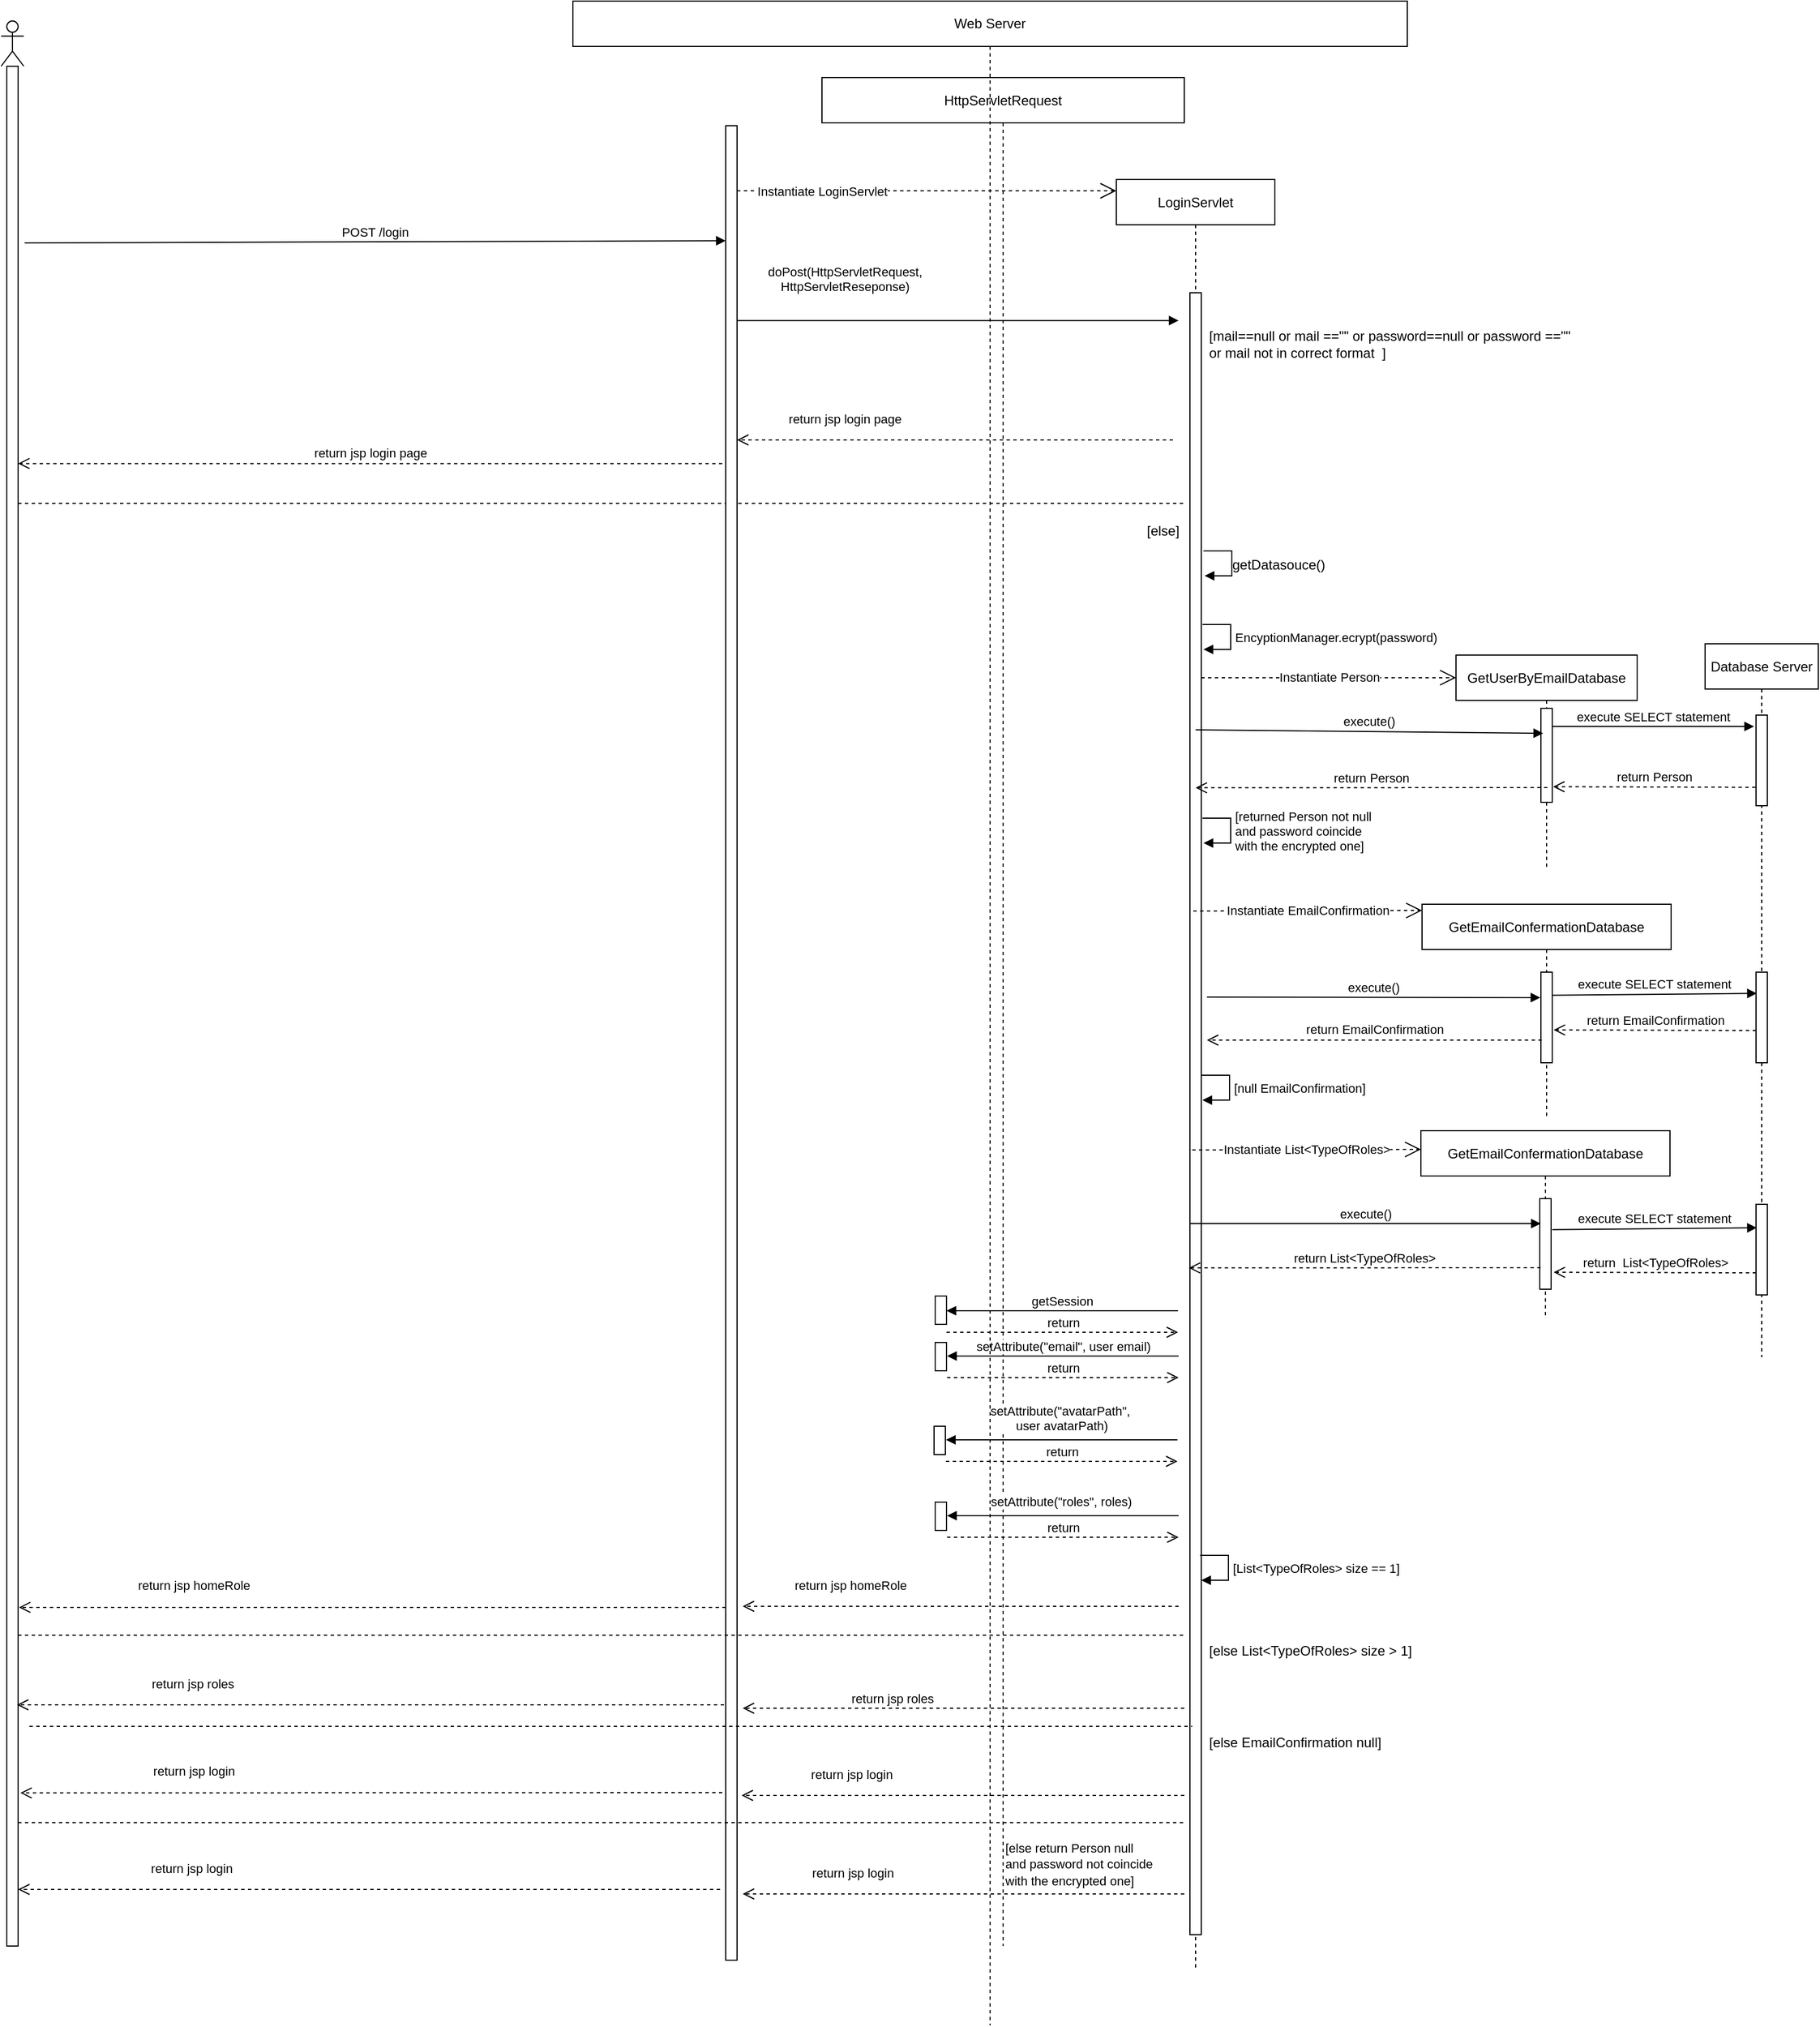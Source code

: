 <mxfile version="17.4.0" type="device"><diagram id="kgpKYQtTHZ0yAKxKKP6v" name="Page-1"><mxGraphModel dx="5393" dy="2476" grid="1" gridSize="10" guides="1" tooltips="1" connect="1" arrows="1" fold="1" page="1" pageScale="1" pageWidth="850" pageHeight="1100" math="0" shadow="0"><root><mxCell id="0"/><mxCell id="1" parent="0"/><mxCell id="BFBkpA3-RrH07182lcI--8" value="LoginServlet" style="shape=umlLifeline;perimeter=lifelinePerimeter;whiteSpace=wrap;html=1;container=1;collapsible=0;recursiveResize=0;outlineConnect=0;" vertex="1" parent="1"><mxGeometry x="125" y="-942.5" width="140" height="1580" as="geometry"/></mxCell><mxCell id="BFBkpA3-RrH07182lcI--9" value="" style="html=1;points=[];perimeter=orthogonalPerimeter;" vertex="1" parent="BFBkpA3-RrH07182lcI--8"><mxGeometry x="65" y="100" width="10" height="1450" as="geometry"/></mxCell><mxCell id="BFBkpA3-RrH07182lcI--10" value="EncyptionManager.ecrypt(password)" style="edgeStyle=orthogonalEdgeStyle;html=1;align=left;spacingLeft=2;endArrow=block;rounded=0;entryX=1.1;entryY=0.425;entryDx=0;entryDy=0;entryPerimeter=0;" edge="1" parent="BFBkpA3-RrH07182lcI--8"><mxGeometry x="0.013" relative="1" as="geometry"><mxPoint x="76" y="393" as="sourcePoint"/><Array as="points"><mxPoint x="101" y="393"/><mxPoint x="101" y="415"/></Array><mxPoint x="77.0" y="415" as="targetPoint"/><mxPoint as="offset"/></mxGeometry></mxCell><mxCell id="BFBkpA3-RrH07182lcI--31" value="&lt;div align=&quot;left&quot;&gt;[else]&lt;/div&gt;" style="text;html=1;align=left;verticalAlign=middle;resizable=0;points=[];autosize=1;" vertex="1" parent="BFBkpA3-RrH07182lcI--8"><mxGeometry x="25" y="300" width="40" height="20" as="geometry"/></mxCell><mxCell id="BFBkpA3-RrH07182lcI--11" value="GetUserByEmailDatabase" style="shape=umlLifeline;perimeter=lifelinePerimeter;whiteSpace=wrap;html=1;container=1;collapsible=0;recursiveResize=0;outlineConnect=0;" vertex="1" parent="1"><mxGeometry x="425" y="-522.5" width="160" height="190" as="geometry"/></mxCell><mxCell id="BFBkpA3-RrH07182lcI--26" value="" style="html=1;points=[];perimeter=orthogonalPerimeter;" vertex="1" parent="BFBkpA3-RrH07182lcI--11"><mxGeometry x="75" y="47" width="10" height="83" as="geometry"/></mxCell><mxCell id="BFBkpA3-RrH07182lcI--13" value="" style="shape=umlLifeline;participant=umlActor;perimeter=lifelinePerimeter;whiteSpace=wrap;html=1;container=1;collapsible=0;recursiveResize=0;verticalAlign=top;spacingTop=36;outlineConnect=0;" vertex="1" parent="1"><mxGeometry x="-860" y="-1082.5" width="20" height="1010" as="geometry"/></mxCell><mxCell id="BFBkpA3-RrH07182lcI--15" value="Database Server" style="shape=umlLifeline;perimeter=lifelinePerimeter;whiteSpace=wrap;html=1;container=1;collapsible=0;recursiveResize=0;outlineConnect=0;" vertex="1" parent="1"><mxGeometry x="645" y="-532.5" width="100" height="630" as="geometry"/></mxCell><mxCell id="BFBkpA3-RrH07182lcI--53" value="" style="html=1;points=[];perimeter=orthogonalPerimeter;" vertex="1" parent="BFBkpA3-RrH07182lcI--15"><mxGeometry x="45" y="63" width="10" height="80" as="geometry"/></mxCell><mxCell id="BFBkpA3-RrH07182lcI--73" value="" style="html=1;points=[];perimeter=orthogonalPerimeter;" vertex="1" parent="BFBkpA3-RrH07182lcI--15"><mxGeometry x="45" y="290" width="10" height="80" as="geometry"/></mxCell><mxCell id="BFBkpA3-RrH07182lcI--74" value="return EmailConfirmation" style="html=1;verticalAlign=bottom;endArrow=open;dashed=1;endSize=8;exitX=-0.05;exitY=0.797;exitDx=0;exitDy=0;exitPerimeter=0;entryX=1.075;entryY=0.834;entryDx=0;entryDy=0;entryPerimeter=0;" edge="1" parent="BFBkpA3-RrH07182lcI--15"><mxGeometry relative="1" as="geometry"><mxPoint x="45" y="341.54" as="sourcePoint"/><mxPoint x="-133.75" y="341.002" as="targetPoint"/></mxGeometry></mxCell><mxCell id="BFBkpA3-RrH07182lcI--86" value="" style="html=1;points=[];perimeter=orthogonalPerimeter;" vertex="1" parent="BFBkpA3-RrH07182lcI--15"><mxGeometry x="45" y="495" width="10" height="80" as="geometry"/></mxCell><mxCell id="BFBkpA3-RrH07182lcI--88" value="return&amp;nbsp; List&amp;lt;TypeOfRoles&amp;gt;" style="html=1;verticalAlign=bottom;endArrow=open;dashed=1;endSize=8;exitX=-0.05;exitY=0.797;exitDx=0;exitDy=0;exitPerimeter=0;entryX=1.075;entryY=0.834;entryDx=0;entryDy=0;entryPerimeter=0;" edge="1" parent="BFBkpA3-RrH07182lcI--15"><mxGeometry relative="1" as="geometry"><mxPoint x="45" y="555.54" as="sourcePoint"/><mxPoint x="-133.75" y="555.002" as="targetPoint"/></mxGeometry></mxCell><mxCell id="BFBkpA3-RrH07182lcI--17" value="Instantiate LoginServlet" style="endArrow=open;endSize=12;dashed=1;html=1;" edge="1" parent="1"><mxGeometry x="-0.552" width="160" relative="1" as="geometry"><mxPoint x="-210" y="-932.5" as="sourcePoint"/><mxPoint x="125" y="-932.5" as="targetPoint"/><mxPoint as="offset"/></mxGeometry></mxCell><mxCell id="BFBkpA3-RrH07182lcI--18" value="doPost(HttpServletRequest,&lt;br&gt;HttpServletReseponse)" style="html=1;verticalAlign=bottom;endArrow=block;exitX=0.914;exitY=0.228;exitDx=0;exitDy=0;exitPerimeter=0;" edge="1" parent="1"><mxGeometry x="-0.509" y="21" width="80" relative="1" as="geometry"><mxPoint x="-210.86" y="-817.9" as="sourcePoint"/><mxPoint x="180" y="-817.9" as="targetPoint"/><mxPoint as="offset"/></mxGeometry></mxCell><mxCell id="BFBkpA3-RrH07182lcI--19" value="POST /login" style="html=1;verticalAlign=bottom;endArrow=block;exitX=1.575;exitY=0.094;exitDx=0;exitDy=0;exitPerimeter=0;" edge="1" parent="1" source="BFBkpA3-RrH07182lcI--14"><mxGeometry width="80" relative="1" as="geometry"><mxPoint x="-355" y="-952.5" as="sourcePoint"/><mxPoint x="-220" y="-888.42" as="targetPoint"/></mxGeometry></mxCell><mxCell id="BFBkpA3-RrH07182lcI--24" value="execute()" style="html=1;verticalAlign=bottom;endArrow=block;entryX=0.2;entryY=0.266;entryDx=0;entryDy=0;entryPerimeter=0;" edge="1" parent="1" target="BFBkpA3-RrH07182lcI--26"><mxGeometry width="80" relative="1" as="geometry"><mxPoint x="195" y="-456.5" as="sourcePoint"/><mxPoint x="505" y="-442.5" as="targetPoint"/></mxGeometry></mxCell><mxCell id="BFBkpA3-RrH07182lcI--30" value="&lt;div align=&quot;left&quot;&gt;[mail==null or mail ==&quot;&quot; or password==null or password ==&quot;&quot;&amp;nbsp;&lt;/div&gt;&lt;div align=&quot;left&quot;&gt;or mail not in correct format&amp;nbsp; ]&lt;/div&gt;" style="text;html=1;align=left;verticalAlign=middle;resizable=0;points=[];autosize=1;" vertex="1" parent="1"><mxGeometry x="205" y="-812.5" width="400" height="30" as="geometry"/></mxCell><mxCell id="BFBkpA3-RrH07182lcI--38" value="return jsp login page" style="html=1;verticalAlign=bottom;endArrow=open;dashed=1;endSize=8;exitX=-0.3;exitY=0.393;exitDx=0;exitDy=0;exitPerimeter=0;" edge="1" parent="1"><mxGeometry relative="1" as="geometry"><mxPoint x="-223" y="-691.65" as="sourcePoint"/><mxPoint x="-845" y="-691.65" as="targetPoint"/></mxGeometry></mxCell><mxCell id="BFBkpA3-RrH07182lcI--39" value="" style="line;strokeWidth=1;fillColor=none;align=left;verticalAlign=middle;spacingTop=-1;spacingLeft=3;spacingRight=3;rotatable=0;labelPosition=right;points=[];portConstraint=eastwest;dashed=1;" vertex="1" parent="1"><mxGeometry x="-845" y="-660.5" width="1030" height="8" as="geometry"/></mxCell><mxCell id="BFBkpA3-RrH07182lcI--40" value="Instantiate Person" style="endArrow=open;endSize=12;dashed=1;html=1;entryX=0;entryY=0.105;entryDx=0;entryDy=0;entryPerimeter=0;" edge="1" parent="1" source="BFBkpA3-RrH07182lcI--9" target="BFBkpA3-RrH07182lcI--11"><mxGeometry width="160" relative="1" as="geometry"><mxPoint x="195" y="-492.5" as="sourcePoint"/><mxPoint x="425" y="-492.5" as="targetPoint"/></mxGeometry></mxCell><mxCell id="BFBkpA3-RrH07182lcI--50" value="" style="edgeStyle=orthogonalEdgeStyle;html=1;align=left;spacingLeft=2;endArrow=block;rounded=0;entryX=1.1;entryY=0.425;entryDx=0;entryDy=0;entryPerimeter=0;" edge="1" parent="1"><mxGeometry x="0.013" relative="1" as="geometry"><mxPoint x="202" y="-614.5" as="sourcePoint"/><Array as="points"><mxPoint x="227" y="-614.5"/><mxPoint x="227" y="-592.5"/></Array><mxPoint x="203.0" y="-592.5" as="targetPoint"/><mxPoint as="offset"/></mxGeometry></mxCell><mxCell id="BFBkpA3-RrH07182lcI--51" value="getDatasouce()" style="text;html=1;align=center;verticalAlign=middle;resizable=0;points=[];autosize=1;strokeColor=none;fillColor=none;" vertex="1" parent="1"><mxGeometry x="213" y="-612.5" width="110" height="20" as="geometry"/></mxCell><mxCell id="BFBkpA3-RrH07182lcI--54" value="execute SELECT statement" style="html=1;verticalAlign=bottom;endArrow=block;entryX=-0.175;entryY=0.125;entryDx=0;entryDy=0;entryPerimeter=0;" edge="1" parent="1" source="BFBkpA3-RrH07182lcI--26" target="BFBkpA3-RrH07182lcI--53"><mxGeometry width="80" relative="1" as="geometry"><mxPoint x="205" y="-446.5" as="sourcePoint"/><mxPoint x="522" y="-444.22" as="targetPoint"/></mxGeometry></mxCell><mxCell id="BFBkpA3-RrH07182lcI--55" value="return Person" style="html=1;verticalAlign=bottom;endArrow=open;dashed=1;endSize=8;exitX=-0.05;exitY=0.797;exitDx=0;exitDy=0;exitPerimeter=0;entryX=1.075;entryY=0.834;entryDx=0;entryDy=0;entryPerimeter=0;" edge="1" parent="1" source="BFBkpA3-RrH07182lcI--53" target="BFBkpA3-RrH07182lcI--26"><mxGeometry relative="1" as="geometry"><mxPoint x="195" y="-142.5" as="sourcePoint"/><mxPoint x="525" y="-412.5" as="targetPoint"/></mxGeometry></mxCell><mxCell id="BFBkpA3-RrH07182lcI--56" value="return Person" style="html=1;verticalAlign=bottom;endArrow=open;dashed=1;endSize=8;exitX=-0.425;exitY=0.759;exitDx=0;exitDy=0;exitPerimeter=0;entryX=1;entryY=0.594;entryDx=0;entryDy=0;entryPerimeter=0;" edge="1" parent="1"><mxGeometry relative="1" as="geometry"><mxPoint x="505.75" y="-405.503" as="sourcePoint"/><mxPoint x="195" y="-405.34" as="targetPoint"/></mxGeometry></mxCell><mxCell id="BFBkpA3-RrH07182lcI--57" value="[returned Person not null&lt;br&gt;and password coincide&lt;br&gt;with the encrypted one]" style="edgeStyle=orthogonalEdgeStyle;html=1;align=left;spacingLeft=2;endArrow=block;rounded=0;entryX=1.1;entryY=0.425;entryDx=0;entryDy=0;entryPerimeter=0;" edge="1" parent="1"><mxGeometry x="0.013" relative="1" as="geometry"><mxPoint x="201" y="-378.5" as="sourcePoint"/><Array as="points"><mxPoint x="226" y="-378.5"/><mxPoint x="226" y="-356.5"/></Array><mxPoint x="202.0" y="-356.5" as="targetPoint"/><mxPoint as="offset"/></mxGeometry></mxCell><mxCell id="BFBkpA3-RrH07182lcI--66" value="GetEmailConfermationDatabase" style="shape=umlLifeline;perimeter=lifelinePerimeter;whiteSpace=wrap;html=1;container=1;collapsible=0;recursiveResize=0;outlineConnect=0;" vertex="1" parent="1"><mxGeometry x="395" y="-302.5" width="220" height="190" as="geometry"/></mxCell><mxCell id="BFBkpA3-RrH07182lcI--67" value="" style="html=1;points=[];perimeter=orthogonalPerimeter;" vertex="1" parent="BFBkpA3-RrH07182lcI--66"><mxGeometry x="105" y="60" width="10" height="80" as="geometry"/></mxCell><mxCell id="BFBkpA3-RrH07182lcI--75" value="return EmailConfirmation" style="html=1;verticalAlign=bottom;endArrow=open;dashed=1;endSize=8;exitX=-0.425;exitY=0.759;exitDx=0;exitDy=0;exitPerimeter=0;" edge="1" parent="BFBkpA3-RrH07182lcI--66"><mxGeometry relative="1" as="geometry"><mxPoint x="105.75" y="119.997" as="sourcePoint"/><mxPoint x="-190" y="120" as="targetPoint"/></mxGeometry></mxCell><mxCell id="BFBkpA3-RrH07182lcI--14" value="" style="html=1;points=[];perimeter=orthogonalPerimeter;" vertex="1" parent="1"><mxGeometry x="-855" y="-1042.5" width="10" height="1660" as="geometry"/></mxCell><mxCell id="BFBkpA3-RrH07182lcI--70" value="Instantiate EmailConfirmation" style="endArrow=open;endSize=12;dashed=1;html=1;entryX=0;entryY=0.029;entryDx=0;entryDy=0;entryPerimeter=0;" edge="1" parent="1" target="BFBkpA3-RrH07182lcI--66"><mxGeometry width="160" relative="1" as="geometry"><mxPoint x="193" y="-296.5" as="sourcePoint"/><mxPoint x="423" y="-296.5" as="targetPoint"/></mxGeometry></mxCell><mxCell id="BFBkpA3-RrH07182lcI--71" value="execute()" style="html=1;verticalAlign=bottom;endArrow=block;entryX=-0.05;entryY=0.281;entryDx=0;entryDy=0;entryPerimeter=0;" edge="1" parent="1" target="BFBkpA3-RrH07182lcI--67"><mxGeometry width="80" relative="1" as="geometry"><mxPoint x="205" y="-220.5" as="sourcePoint"/><mxPoint x="492" y="-219.422" as="targetPoint"/></mxGeometry></mxCell><mxCell id="BFBkpA3-RrH07182lcI--72" value="execute SELECT statement" style="html=1;verticalAlign=bottom;endArrow=block;entryX=0.075;entryY=0.234;entryDx=0;entryDy=0;entryPerimeter=0;" edge="1" parent="1" target="BFBkpA3-RrH07182lcI--73"><mxGeometry width="80" relative="1" as="geometry"><mxPoint x="510" y="-222.13" as="sourcePoint"/><mxPoint x="693.2" y="-217.72" as="targetPoint"/></mxGeometry></mxCell><mxCell id="BFBkpA3-RrH07182lcI--78" value="[null EmailConfirmation]" style="edgeStyle=orthogonalEdgeStyle;html=1;align=left;spacingLeft=2;endArrow=block;rounded=0;entryX=1.1;entryY=0.425;entryDx=0;entryDy=0;entryPerimeter=0;" edge="1" parent="1"><mxGeometry x="0.013" relative="1" as="geometry"><mxPoint x="200" y="-151.5" as="sourcePoint"/><Array as="points"><mxPoint x="225" y="-151.5"/><mxPoint x="225" y="-129.5"/></Array><mxPoint x="201.0" y="-129.5" as="targetPoint"/><mxPoint as="offset"/></mxGeometry></mxCell><mxCell id="BFBkpA3-RrH07182lcI--82" value="GetEmailConfermationDatabase" style="shape=umlLifeline;perimeter=lifelinePerimeter;whiteSpace=wrap;html=1;container=1;collapsible=0;recursiveResize=0;outlineConnect=0;" vertex="1" parent="1"><mxGeometry x="394" y="-102.5" width="220" height="165" as="geometry"/></mxCell><mxCell id="BFBkpA3-RrH07182lcI--83" value="" style="html=1;points=[];perimeter=orthogonalPerimeter;" vertex="1" parent="BFBkpA3-RrH07182lcI--82"><mxGeometry x="105" y="60" width="10" height="80" as="geometry"/></mxCell><mxCell id="BFBkpA3-RrH07182lcI--84" value="return List&amp;lt;TypeOfRoles&amp;gt;" style="html=1;verticalAlign=bottom;endArrow=open;dashed=1;endSize=8;exitX=-0.425;exitY=0.759;exitDx=0;exitDy=0;exitPerimeter=0;entryX=1;entryY=0.594;entryDx=0;entryDy=0;entryPerimeter=0;" edge="1" parent="BFBkpA3-RrH07182lcI--82"><mxGeometry relative="1" as="geometry"><mxPoint x="105.75" y="120.997" as="sourcePoint"/><mxPoint x="-205" y="121.16" as="targetPoint"/></mxGeometry></mxCell><mxCell id="BFBkpA3-RrH07182lcI--85" value="execute()" style="html=1;verticalAlign=bottom;endArrow=block;entryX=-0.05;entryY=0.281;entryDx=0;entryDy=0;entryPerimeter=0;" edge="1" parent="BFBkpA3-RrH07182lcI--82"><mxGeometry width="80" relative="1" as="geometry"><mxPoint x="-204.0" y="82.0" as="sourcePoint"/><mxPoint x="105.87" y="82.0" as="targetPoint"/></mxGeometry></mxCell><mxCell id="BFBkpA3-RrH07182lcI--87" value="execute SELECT statement" style="html=1;verticalAlign=bottom;endArrow=block;entryX=0.075;entryY=0.234;entryDx=0;entryDy=0;entryPerimeter=0;" edge="1" parent="1"><mxGeometry width="80" relative="1" as="geometry"><mxPoint x="510" y="-15.13" as="sourcePoint"/><mxPoint x="690.75" y="-16.78" as="targetPoint"/></mxGeometry></mxCell><mxCell id="BFBkpA3-RrH07182lcI--89" value="Instantiate List&amp;lt;TypeOfRoles&amp;gt;" style="endArrow=open;endSize=12;dashed=1;html=1;entryX=0;entryY=0.029;entryDx=0;entryDy=0;entryPerimeter=0;" edge="1" parent="1"><mxGeometry width="160" relative="1" as="geometry"><mxPoint x="192" y="-85.5" as="sourcePoint"/><mxPoint x="394" y="-85.99" as="targetPoint"/></mxGeometry></mxCell><mxCell id="BFBkpA3-RrH07182lcI--90" value="HttpServletRequest" style="shape=umlLifeline;perimeter=lifelinePerimeter;whiteSpace=wrap;html=1;container=1;collapsible=0;recursiveResize=0;outlineConnect=0;" vertex="1" parent="1"><mxGeometry x="-135" y="-1032.5" width="320" height="1650" as="geometry"/></mxCell><mxCell id="BFBkpA3-RrH07182lcI--93" value="return jsp login page" style="html=1;verticalAlign=bottom;endArrow=open;dashed=1;endSize=8;" edge="1" parent="BFBkpA3-RrH07182lcI--90"><mxGeometry x="0.506" y="-10" relative="1" as="geometry"><mxPoint x="310" y="320" as="sourcePoint"/><mxPoint x="-75" y="320" as="targetPoint"/><mxPoint as="offset"/></mxGeometry></mxCell><mxCell id="BFBkpA3-RrH07182lcI--100" value="" style="html=1;points=[];perimeter=orthogonalPerimeter;" vertex="1" parent="BFBkpA3-RrH07182lcI--90"><mxGeometry x="100" y="1076" width="10" height="25" as="geometry"/></mxCell><mxCell id="BFBkpA3-RrH07182lcI--110" value="return jsp homeRole" style="html=1;verticalAlign=bottom;endArrow=open;dashed=1;endSize=8;" edge="1" parent="BFBkpA3-RrH07182lcI--90"><mxGeometry x="0.506" y="-10" relative="1" as="geometry"><mxPoint x="315" y="1350" as="sourcePoint"/><mxPoint x="-70" y="1350" as="targetPoint"/><mxPoint as="offset"/></mxGeometry></mxCell><mxCell id="BFBkpA3-RrH07182lcI--129" value="&lt;div align=&quot;left&quot;&gt;&lt;span style=&quot;font-size: 11px ; background-color: rgb(255 , 255 , 255)&quot;&gt;[else return Person null&lt;/span&gt;&lt;br style=&quot;font-size: 11px&quot;&gt;&lt;span style=&quot;font-size: 11px ; background-color: rgb(255 , 255 , 255)&quot;&gt;and password not coincide&lt;/span&gt;&lt;br style=&quot;font-size: 11px&quot;&gt;&lt;span style=&quot;font-size: 11px ; background-color: rgb(255 , 255 , 255)&quot;&gt;with the encrypted one]&lt;/span&gt;&lt;br&gt;&lt;/div&gt;" style="text;html=1;align=left;verticalAlign=middle;resizable=0;points=[];autosize=1;" vertex="1" parent="BFBkpA3-RrH07182lcI--90"><mxGeometry x="160" y="1552.5" width="160" height="50" as="geometry"/></mxCell><mxCell id="BFBkpA3-RrH07182lcI--95" value="[List&amp;lt;TypeOfRoles&amp;gt; size == 1]" style="edgeStyle=orthogonalEdgeStyle;html=1;align=left;spacingLeft=2;endArrow=block;rounded=0;entryX=1.1;entryY=0.425;entryDx=0;entryDy=0;entryPerimeter=0;" edge="1" parent="1"><mxGeometry x="0.013" relative="1" as="geometry"><mxPoint x="199" y="272.5" as="sourcePoint"/><Array as="points"><mxPoint x="224" y="272.5"/><mxPoint x="224" y="294.5"/></Array><mxPoint x="200" y="294.5" as="targetPoint"/><mxPoint as="offset"/></mxGeometry></mxCell><mxCell id="BFBkpA3-RrH07182lcI--96" value="return" style="html=1;verticalAlign=bottom;endArrow=open;dashed=1;endSize=8;exitX=1;exitY=0.95;" edge="1" parent="1"><mxGeometry relative="1" as="geometry"><mxPoint x="179.5" y="75.5" as="targetPoint"/><mxPoint x="-25" y="75.5" as="sourcePoint"/></mxGeometry></mxCell><mxCell id="BFBkpA3-RrH07182lcI--97" value="getSession" style="html=1;verticalAlign=bottom;endArrow=block;entryX=1;entryY=0;" edge="1" parent="1"><mxGeometry relative="1" as="geometry"><mxPoint x="179.5" y="56.5" as="sourcePoint"/><mxPoint x="-25" y="56.5" as="targetPoint"/></mxGeometry></mxCell><mxCell id="BFBkpA3-RrH07182lcI--98" value="return" style="html=1;verticalAlign=bottom;endArrow=open;dashed=1;endSize=8;exitX=1;exitY=0.95;" edge="1" parent="1"><mxGeometry relative="1" as="geometry"><mxPoint x="180" y="115.5" as="targetPoint"/><mxPoint x="-24.5" y="115.5" as="sourcePoint"/></mxGeometry></mxCell><mxCell id="BFBkpA3-RrH07182lcI--99" value="setAttribute(&quot;email&quot;, user email)" style="html=1;verticalAlign=bottom;endArrow=block;entryX=1;entryY=0;" edge="1" parent="1"><mxGeometry relative="1" as="geometry"><mxPoint x="180" y="96.5" as="sourcePoint"/><mxPoint x="-24.5" y="96.5" as="targetPoint"/></mxGeometry></mxCell><mxCell id="BFBkpA3-RrH07182lcI--101" value="" style="html=1;points=[];perimeter=orthogonalPerimeter;" vertex="1" parent="1"><mxGeometry x="-35" y="84.5" width="10" height="25" as="geometry"/></mxCell><mxCell id="BFBkpA3-RrH07182lcI--102" value="return" style="html=1;verticalAlign=bottom;endArrow=open;dashed=1;endSize=8;exitX=1;exitY=0.95;" edge="1" parent="1"><mxGeometry relative="1" as="geometry"><mxPoint x="179" y="189.5" as="targetPoint"/><mxPoint x="-25.5" y="189.5" as="sourcePoint"/></mxGeometry></mxCell><mxCell id="BFBkpA3-RrH07182lcI--103" value="setAttribute(&quot;avatarPath&quot;,&lt;br&gt;&amp;nbsp;user avatarPath)" style="html=1;verticalAlign=bottom;endArrow=block;entryX=1;entryY=0;" edge="1" parent="1"><mxGeometry x="0.017" y="-4" relative="1" as="geometry"><mxPoint x="179" y="170.5" as="sourcePoint"/><mxPoint x="-25.5" y="170.5" as="targetPoint"/><mxPoint as="offset"/></mxGeometry></mxCell><mxCell id="BFBkpA3-RrH07182lcI--104" value="" style="html=1;points=[];perimeter=orthogonalPerimeter;" vertex="1" parent="1"><mxGeometry x="-36" y="158.5" width="10" height="25" as="geometry"/></mxCell><mxCell id="BFBkpA3-RrH07182lcI--105" value="return" style="html=1;verticalAlign=bottom;endArrow=open;dashed=1;endSize=8;exitX=1;exitY=0.95;" edge="1" parent="1"><mxGeometry relative="1" as="geometry"><mxPoint x="180.0" y="256.5" as="targetPoint"/><mxPoint x="-24.5" y="256.5" as="sourcePoint"/></mxGeometry></mxCell><mxCell id="BFBkpA3-RrH07182lcI--106" value="setAttribute(&quot;roles&quot;, roles)" style="html=1;verticalAlign=bottom;endArrow=block;entryX=1;entryY=0;" edge="1" parent="1"><mxGeometry x="0.017" y="-4" relative="1" as="geometry"><mxPoint x="180.0" y="237.5" as="sourcePoint"/><mxPoint x="-24.5" y="237.5" as="targetPoint"/><mxPoint as="offset"/></mxGeometry></mxCell><mxCell id="BFBkpA3-RrH07182lcI--107" value="" style="html=1;points=[];perimeter=orthogonalPerimeter;" vertex="1" parent="1"><mxGeometry x="-35" y="225.5" width="10" height="25" as="geometry"/></mxCell><mxCell id="BFBkpA3-RrH07182lcI--111" value="return jsp homeRole" style="html=1;verticalAlign=bottom;endArrow=open;dashed=1;endSize=8;entryX=1.075;entryY=0.934;entryDx=0;entryDy=0;entryPerimeter=0;" edge="1" parent="1"><mxGeometry x="0.506" y="-10" relative="1" as="geometry"><mxPoint x="-220" y="318.46" as="sourcePoint"/><mxPoint x="-844.25" y="318.46" as="targetPoint"/><mxPoint as="offset"/></mxGeometry></mxCell><mxCell id="BFBkpA3-RrH07182lcI--113" value="Web Server" style="shape=umlLifeline;perimeter=lifelinePerimeter;whiteSpace=wrap;html=1;container=1;collapsible=0;recursiveResize=0;outlineConnect=0;" vertex="1" parent="1"><mxGeometry x="-355" y="-1100" width="737" height="1787.5" as="geometry"/></mxCell><mxCell id="BFBkpA3-RrH07182lcI--114" value="" style="html=1;points=[];perimeter=orthogonalPerimeter;" vertex="1" parent="BFBkpA3-RrH07182lcI--113"><mxGeometry x="135" y="110" width="10" height="1620" as="geometry"/></mxCell><mxCell id="BFBkpA3-RrH07182lcI--115" value="" style="line;strokeWidth=1;fillColor=none;align=left;verticalAlign=middle;spacingTop=-1;spacingLeft=3;spacingRight=3;rotatable=0;labelPosition=right;points=[];portConstraint=eastwest;dashed=1;" vertex="1" parent="BFBkpA3-RrH07182lcI--113"><mxGeometry x="-490" y="1439" width="1030" height="8" as="geometry"/></mxCell><mxCell id="BFBkpA3-RrH07182lcI--117" value="return jsp roles" style="html=1;verticalAlign=bottom;endArrow=open;dashed=1;endSize=8;" edge="1" parent="1"><mxGeometry x="0.325" relative="1" as="geometry"><mxPoint x="185" y="407.5" as="sourcePoint"/><mxPoint x="-205" y="407.5" as="targetPoint"/><mxPoint as="offset"/></mxGeometry></mxCell><mxCell id="BFBkpA3-RrH07182lcI--118" value="return jsp roles" style="html=1;verticalAlign=bottom;endArrow=open;dashed=1;endSize=8;" edge="1" parent="1"><mxGeometry x="0.506" y="-10" relative="1" as="geometry"><mxPoint x="-221.5" y="404.5" as="sourcePoint"/><mxPoint x="-846" y="404.5" as="targetPoint"/><mxPoint as="offset"/></mxGeometry></mxCell><mxCell id="BFBkpA3-RrH07182lcI--127" value="return jsp login" style="html=1;verticalAlign=bottom;endArrow=open;dashed=1;endSize=8;" edge="1" parent="1"><mxGeometry x="0.506" y="-10" relative="1" as="geometry"><mxPoint x="185" y="484.5" as="sourcePoint"/><mxPoint x="-206" y="484.5" as="targetPoint"/><mxPoint as="offset"/></mxGeometry></mxCell><mxCell id="BFBkpA3-RrH07182lcI--128" value="return jsp login" style="html=1;verticalAlign=bottom;endArrow=open;dashed=1;endSize=8;entryX=1.2;entryY=0.67;entryDx=0;entryDy=0;entryPerimeter=0;exitX=-0.55;exitY=0.749;exitDx=0;exitDy=0;exitPerimeter=0;" edge="1" parent="1"><mxGeometry x="0.506" y="-10" relative="1" as="geometry"><mxPoint x="-223" y="482.01" as="sourcePoint"/><mxPoint x="-843" y="482.3" as="targetPoint"/><mxPoint as="offset"/></mxGeometry></mxCell><mxCell id="BFBkpA3-RrH07182lcI--130" value="" style="line;strokeWidth=1;fillColor=none;align=left;verticalAlign=middle;spacingTop=-1;spacingLeft=3;spacingRight=3;rotatable=0;labelPosition=right;points=[];portConstraint=eastwest;dashed=1;" vertex="1" parent="1"><mxGeometry x="-845" y="504.5" width="1030" height="8" as="geometry"/></mxCell><mxCell id="BFBkpA3-RrH07182lcI--131" value="return jsp login" style="html=1;verticalAlign=bottom;endArrow=open;dashed=1;endSize=8;" edge="1" parent="1"><mxGeometry x="0.506" y="-10" relative="1" as="geometry"><mxPoint x="185" y="571.5" as="sourcePoint"/><mxPoint x="-205" y="571.5" as="targetPoint"/><mxPoint as="offset"/></mxGeometry></mxCell><mxCell id="BFBkpA3-RrH07182lcI--132" value="return jsp login" style="html=1;verticalAlign=bottom;endArrow=open;dashed=1;endSize=8;" edge="1" parent="1"><mxGeometry x="0.506" y="-10" relative="1" as="geometry"><mxPoint x="-225" y="567.5" as="sourcePoint"/><mxPoint x="-845" y="567.5" as="targetPoint"/><mxPoint as="offset"/></mxGeometry></mxCell><mxCell id="BFBkpA3-RrH07182lcI--125" value="" style="line;strokeWidth=1;fillColor=none;align=left;verticalAlign=middle;spacingTop=-1;spacingLeft=3;spacingRight=3;rotatable=0;labelPosition=right;points=[];portConstraint=eastwest;dashed=1;" vertex="1" parent="1"><mxGeometry x="-835" y="419.5" width="1027" height="8" as="geometry"/></mxCell><mxCell id="BFBkpA3-RrH07182lcI--109" value="&lt;div align=&quot;left&quot;&gt;[else List&amp;lt;TypeOfRoles&amp;gt; size &amp;gt; 1]&lt;/div&gt;" style="text;html=1;align=left;verticalAlign=middle;resizable=0;points=[];autosize=1;" vertex="1" parent="1"><mxGeometry x="205" y="347" width="220" height="20" as="geometry"/></mxCell><mxCell id="BFBkpA3-RrH07182lcI--126" value="&lt;div align=&quot;left&quot;&gt;[else EmailConfirmation null]&lt;/div&gt;" style="text;html=1;align=left;verticalAlign=middle;resizable=0;points=[];autosize=1;" vertex="1" parent="1"><mxGeometry x="205" y="427.5" width="190" height="20" as="geometry"/></mxCell></root></mxGraphModel></diagram></mxfile>